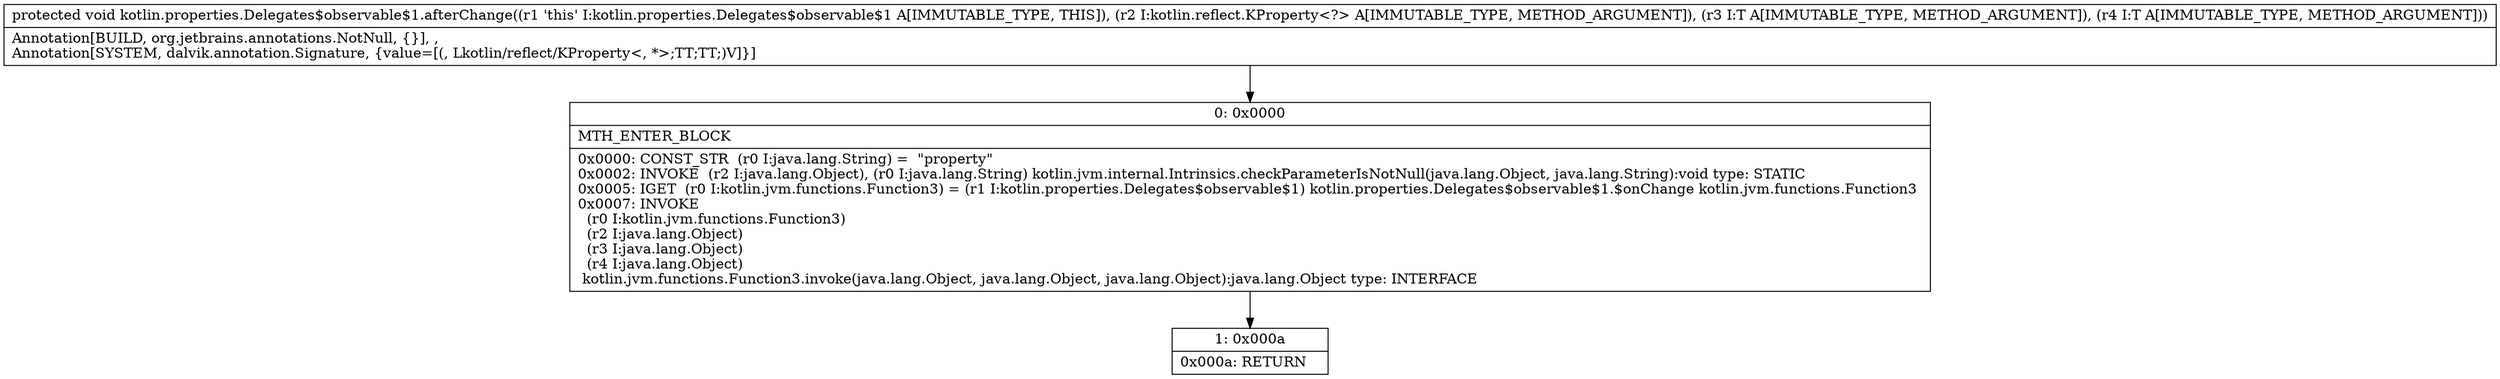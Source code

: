 digraph "CFG forkotlin.properties.Delegates$observable$1.afterChange(Lkotlin\/reflect\/KProperty;Ljava\/lang\/Object;Ljava\/lang\/Object;)V" {
Node_0 [shape=record,label="{0\:\ 0x0000|MTH_ENTER_BLOCK\l|0x0000: CONST_STR  (r0 I:java.lang.String) =  \"property\" \l0x0002: INVOKE  (r2 I:java.lang.Object), (r0 I:java.lang.String) kotlin.jvm.internal.Intrinsics.checkParameterIsNotNull(java.lang.Object, java.lang.String):void type: STATIC \l0x0005: IGET  (r0 I:kotlin.jvm.functions.Function3) = (r1 I:kotlin.properties.Delegates$observable$1) kotlin.properties.Delegates$observable$1.$onChange kotlin.jvm.functions.Function3 \l0x0007: INVOKE  \l  (r0 I:kotlin.jvm.functions.Function3)\l  (r2 I:java.lang.Object)\l  (r3 I:java.lang.Object)\l  (r4 I:java.lang.Object)\l kotlin.jvm.functions.Function3.invoke(java.lang.Object, java.lang.Object, java.lang.Object):java.lang.Object type: INTERFACE \l}"];
Node_1 [shape=record,label="{1\:\ 0x000a|0x000a: RETURN   \l}"];
MethodNode[shape=record,label="{protected void kotlin.properties.Delegates$observable$1.afterChange((r1 'this' I:kotlin.properties.Delegates$observable$1 A[IMMUTABLE_TYPE, THIS]), (r2 I:kotlin.reflect.KProperty\<?\> A[IMMUTABLE_TYPE, METHOD_ARGUMENT]), (r3 I:T A[IMMUTABLE_TYPE, METHOD_ARGUMENT]), (r4 I:T A[IMMUTABLE_TYPE, METHOD_ARGUMENT]))  | Annotation[BUILD, org.jetbrains.annotations.NotNull, \{\}], , \lAnnotation[SYSTEM, dalvik.annotation.Signature, \{value=[(, Lkotlin\/reflect\/KProperty\<, *\>;TT;TT;)V]\}]\l}"];
MethodNode -> Node_0;
Node_0 -> Node_1;
}

